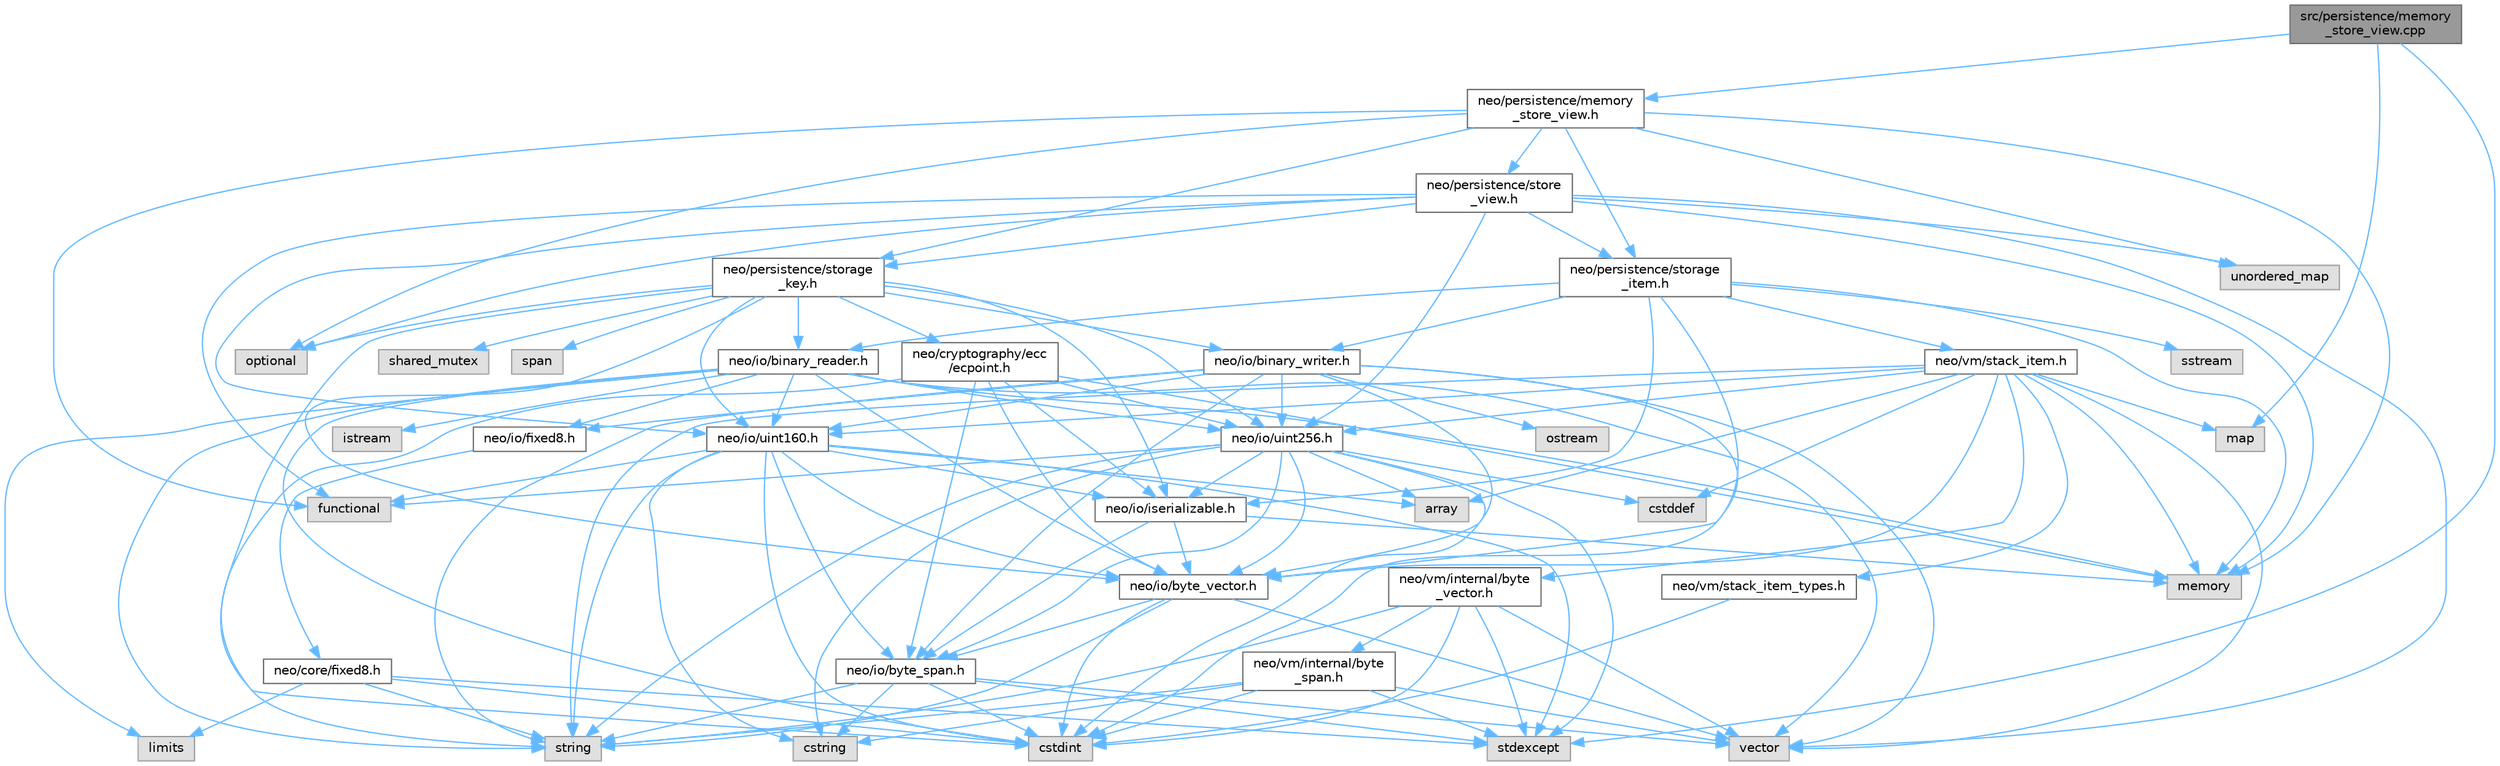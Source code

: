 digraph "src/persistence/memory_store_view.cpp"
{
 // LATEX_PDF_SIZE
  bgcolor="transparent";
  edge [fontname=Helvetica,fontsize=10,labelfontname=Helvetica,labelfontsize=10];
  node [fontname=Helvetica,fontsize=10,shape=box,height=0.2,width=0.4];
  Node1 [id="Node000001",label="src/persistence/memory\l_store_view.cpp",height=0.2,width=0.4,color="gray40", fillcolor="grey60", style="filled", fontcolor="black",tooltip=" "];
  Node1 -> Node2 [id="edge1_Node000001_Node000002",color="steelblue1",style="solid",tooltip=" "];
  Node2 [id="Node000002",label="neo/persistence/memory\l_store_view.h",height=0.2,width=0.4,color="grey40", fillcolor="white", style="filled",URL="$memory__store__view_8h.html",tooltip=" "];
  Node2 -> Node3 [id="edge2_Node000002_Node000003",color="steelblue1",style="solid",tooltip=" "];
  Node3 [id="Node000003",label="neo/persistence/storage\l_item.h",height=0.2,width=0.4,color="grey40", fillcolor="white", style="filled",URL="$persistence_2storage__item_8h.html",tooltip=" "];
  Node3 -> Node4 [id="edge3_Node000003_Node000004",color="steelblue1",style="solid",tooltip=" "];
  Node4 [id="Node000004",label="neo/io/binary_reader.h",height=0.2,width=0.4,color="grey40", fillcolor="white", style="filled",URL="$binary__reader_8h.html",tooltip=" "];
  Node4 -> Node5 [id="edge4_Node000004_Node000005",color="steelblue1",style="solid",tooltip=" "];
  Node5 [id="Node000005",label="neo/io/byte_vector.h",height=0.2,width=0.4,color="grey40", fillcolor="white", style="filled",URL="$io_2byte__vector_8h.html",tooltip=" "];
  Node5 -> Node6 [id="edge5_Node000005_Node000006",color="steelblue1",style="solid",tooltip=" "];
  Node6 [id="Node000006",label="neo/io/byte_span.h",height=0.2,width=0.4,color="grey40", fillcolor="white", style="filled",URL="$io_2byte__span_8h.html",tooltip=" "];
  Node6 -> Node7 [id="edge6_Node000006_Node000007",color="steelblue1",style="solid",tooltip=" "];
  Node7 [id="Node000007",label="cstdint",height=0.2,width=0.4,color="grey60", fillcolor="#E0E0E0", style="filled",tooltip=" "];
  Node6 -> Node8 [id="edge7_Node000006_Node000008",color="steelblue1",style="solid",tooltip=" "];
  Node8 [id="Node000008",label="cstring",height=0.2,width=0.4,color="grey60", fillcolor="#E0E0E0", style="filled",tooltip=" "];
  Node6 -> Node9 [id="edge8_Node000006_Node000009",color="steelblue1",style="solid",tooltip=" "];
  Node9 [id="Node000009",label="stdexcept",height=0.2,width=0.4,color="grey60", fillcolor="#E0E0E0", style="filled",tooltip=" "];
  Node6 -> Node10 [id="edge9_Node000006_Node000010",color="steelblue1",style="solid",tooltip=" "];
  Node10 [id="Node000010",label="string",height=0.2,width=0.4,color="grey60", fillcolor="#E0E0E0", style="filled",tooltip=" "];
  Node6 -> Node11 [id="edge10_Node000006_Node000011",color="steelblue1",style="solid",tooltip=" "];
  Node11 [id="Node000011",label="vector",height=0.2,width=0.4,color="grey60", fillcolor="#E0E0E0", style="filled",tooltip=" "];
  Node5 -> Node7 [id="edge11_Node000005_Node000007",color="steelblue1",style="solid",tooltip=" "];
  Node5 -> Node10 [id="edge12_Node000005_Node000010",color="steelblue1",style="solid",tooltip=" "];
  Node5 -> Node11 [id="edge13_Node000005_Node000011",color="steelblue1",style="solid",tooltip=" "];
  Node4 -> Node12 [id="edge14_Node000004_Node000012",color="steelblue1",style="solid",tooltip=" "];
  Node12 [id="Node000012",label="neo/io/fixed8.h",height=0.2,width=0.4,color="grey40", fillcolor="white", style="filled",URL="$io_2fixed8_8h.html",tooltip=" "];
  Node12 -> Node13 [id="edge15_Node000012_Node000013",color="steelblue1",style="solid",tooltip=" "];
  Node13 [id="Node000013",label="neo/core/fixed8.h",height=0.2,width=0.4,color="grey40", fillcolor="white", style="filled",URL="$core_2fixed8_8h.html",tooltip=" "];
  Node13 -> Node7 [id="edge16_Node000013_Node000007",color="steelblue1",style="solid",tooltip=" "];
  Node13 -> Node14 [id="edge17_Node000013_Node000014",color="steelblue1",style="solid",tooltip=" "];
  Node14 [id="Node000014",label="limits",height=0.2,width=0.4,color="grey60", fillcolor="#E0E0E0", style="filled",tooltip=" "];
  Node13 -> Node9 [id="edge18_Node000013_Node000009",color="steelblue1",style="solid",tooltip=" "];
  Node13 -> Node10 [id="edge19_Node000013_Node000010",color="steelblue1",style="solid",tooltip=" "];
  Node4 -> Node15 [id="edge20_Node000004_Node000015",color="steelblue1",style="solid",tooltip=" "];
  Node15 [id="Node000015",label="neo/io/uint160.h",height=0.2,width=0.4,color="grey40", fillcolor="white", style="filled",URL="$uint160_8h.html",tooltip=" "];
  Node15 -> Node6 [id="edge21_Node000015_Node000006",color="steelblue1",style="solid",tooltip=" "];
  Node15 -> Node5 [id="edge22_Node000015_Node000005",color="steelblue1",style="solid",tooltip=" "];
  Node15 -> Node16 [id="edge23_Node000015_Node000016",color="steelblue1",style="solid",tooltip=" "];
  Node16 [id="Node000016",label="neo/io/iserializable.h",height=0.2,width=0.4,color="grey40", fillcolor="white", style="filled",URL="$iserializable_8h.html",tooltip=" "];
  Node16 -> Node6 [id="edge24_Node000016_Node000006",color="steelblue1",style="solid",tooltip=" "];
  Node16 -> Node5 [id="edge25_Node000016_Node000005",color="steelblue1",style="solid",tooltip=" "];
  Node16 -> Node17 [id="edge26_Node000016_Node000017",color="steelblue1",style="solid",tooltip=" "];
  Node17 [id="Node000017",label="memory",height=0.2,width=0.4,color="grey60", fillcolor="#E0E0E0", style="filled",tooltip=" "];
  Node15 -> Node18 [id="edge27_Node000015_Node000018",color="steelblue1",style="solid",tooltip=" "];
  Node18 [id="Node000018",label="array",height=0.2,width=0.4,color="grey60", fillcolor="#E0E0E0", style="filled",tooltip=" "];
  Node15 -> Node7 [id="edge28_Node000015_Node000007",color="steelblue1",style="solid",tooltip=" "];
  Node15 -> Node8 [id="edge29_Node000015_Node000008",color="steelblue1",style="solid",tooltip=" "];
  Node15 -> Node19 [id="edge30_Node000015_Node000019",color="steelblue1",style="solid",tooltip=" "];
  Node19 [id="Node000019",label="functional",height=0.2,width=0.4,color="grey60", fillcolor="#E0E0E0", style="filled",tooltip=" "];
  Node15 -> Node9 [id="edge31_Node000015_Node000009",color="steelblue1",style="solid",tooltip=" "];
  Node15 -> Node10 [id="edge32_Node000015_Node000010",color="steelblue1",style="solid",tooltip=" "];
  Node4 -> Node20 [id="edge33_Node000004_Node000020",color="steelblue1",style="solid",tooltip=" "];
  Node20 [id="Node000020",label="neo/io/uint256.h",height=0.2,width=0.4,color="grey40", fillcolor="white", style="filled",URL="$uint256_8h.html",tooltip=" "];
  Node20 -> Node6 [id="edge34_Node000020_Node000006",color="steelblue1",style="solid",tooltip=" "];
  Node20 -> Node5 [id="edge35_Node000020_Node000005",color="steelblue1",style="solid",tooltip=" "];
  Node20 -> Node16 [id="edge36_Node000020_Node000016",color="steelblue1",style="solid",tooltip=" "];
  Node20 -> Node18 [id="edge37_Node000020_Node000018",color="steelblue1",style="solid",tooltip=" "];
  Node20 -> Node21 [id="edge38_Node000020_Node000021",color="steelblue1",style="solid",tooltip=" "];
  Node21 [id="Node000021",label="cstddef",height=0.2,width=0.4,color="grey60", fillcolor="#E0E0E0", style="filled",tooltip=" "];
  Node20 -> Node7 [id="edge39_Node000020_Node000007",color="steelblue1",style="solid",tooltip=" "];
  Node20 -> Node8 [id="edge40_Node000020_Node000008",color="steelblue1",style="solid",tooltip=" "];
  Node20 -> Node19 [id="edge41_Node000020_Node000019",color="steelblue1",style="solid",tooltip=" "];
  Node20 -> Node9 [id="edge42_Node000020_Node000009",color="steelblue1",style="solid",tooltip=" "];
  Node20 -> Node10 [id="edge43_Node000020_Node000010",color="steelblue1",style="solid",tooltip=" "];
  Node4 -> Node7 [id="edge44_Node000004_Node000007",color="steelblue1",style="solid",tooltip=" "];
  Node4 -> Node22 [id="edge45_Node000004_Node000022",color="steelblue1",style="solid",tooltip=" "];
  Node22 [id="Node000022",label="istream",height=0.2,width=0.4,color="grey60", fillcolor="#E0E0E0", style="filled",tooltip=" "];
  Node4 -> Node14 [id="edge46_Node000004_Node000014",color="steelblue1",style="solid",tooltip=" "];
  Node4 -> Node17 [id="edge47_Node000004_Node000017",color="steelblue1",style="solid",tooltip=" "];
  Node4 -> Node10 [id="edge48_Node000004_Node000010",color="steelblue1",style="solid",tooltip=" "];
  Node4 -> Node11 [id="edge49_Node000004_Node000011",color="steelblue1",style="solid",tooltip=" "];
  Node3 -> Node23 [id="edge50_Node000003_Node000023",color="steelblue1",style="solid",tooltip=" "];
  Node23 [id="Node000023",label="neo/io/binary_writer.h",height=0.2,width=0.4,color="grey40", fillcolor="white", style="filled",URL="$binary__writer_8h.html",tooltip=" "];
  Node23 -> Node6 [id="edge51_Node000023_Node000006",color="steelblue1",style="solid",tooltip=" "];
  Node23 -> Node5 [id="edge52_Node000023_Node000005",color="steelblue1",style="solid",tooltip=" "];
  Node23 -> Node12 [id="edge53_Node000023_Node000012",color="steelblue1",style="solid",tooltip=" "];
  Node23 -> Node15 [id="edge54_Node000023_Node000015",color="steelblue1",style="solid",tooltip=" "];
  Node23 -> Node20 [id="edge55_Node000023_Node000020",color="steelblue1",style="solid",tooltip=" "];
  Node23 -> Node7 [id="edge56_Node000023_Node000007",color="steelblue1",style="solid",tooltip=" "];
  Node23 -> Node24 [id="edge57_Node000023_Node000024",color="steelblue1",style="solid",tooltip=" "];
  Node24 [id="Node000024",label="ostream",height=0.2,width=0.4,color="grey60", fillcolor="#E0E0E0", style="filled",tooltip=" "];
  Node23 -> Node10 [id="edge58_Node000023_Node000010",color="steelblue1",style="solid",tooltip=" "];
  Node23 -> Node11 [id="edge59_Node000023_Node000011",color="steelblue1",style="solid",tooltip=" "];
  Node3 -> Node5 [id="edge60_Node000003_Node000005",color="steelblue1",style="solid",tooltip=" "];
  Node3 -> Node16 [id="edge61_Node000003_Node000016",color="steelblue1",style="solid",tooltip=" "];
  Node3 -> Node25 [id="edge62_Node000003_Node000025",color="steelblue1",style="solid",tooltip=" "];
  Node25 [id="Node000025",label="neo/vm/stack_item.h",height=0.2,width=0.4,color="grey40", fillcolor="white", style="filled",URL="$stack__item_8h.html",tooltip=" "];
  Node25 -> Node5 [id="edge63_Node000025_Node000005",color="steelblue1",style="solid",tooltip=" "];
  Node25 -> Node15 [id="edge64_Node000025_Node000015",color="steelblue1",style="solid",tooltip=" "];
  Node25 -> Node20 [id="edge65_Node000025_Node000020",color="steelblue1",style="solid",tooltip=" "];
  Node25 -> Node26 [id="edge66_Node000025_Node000026",color="steelblue1",style="solid",tooltip=" "];
  Node26 [id="Node000026",label="neo/vm/internal/byte\l_vector.h",height=0.2,width=0.4,color="grey40", fillcolor="white", style="filled",URL="$vm_2internal_2byte__vector_8h.html",tooltip=" "];
  Node26 -> Node27 [id="edge67_Node000026_Node000027",color="steelblue1",style="solid",tooltip=" "];
  Node27 [id="Node000027",label="neo/vm/internal/byte\l_span.h",height=0.2,width=0.4,color="grey40", fillcolor="white", style="filled",URL="$vm_2internal_2byte__span_8h.html",tooltip=" "];
  Node27 -> Node7 [id="edge68_Node000027_Node000007",color="steelblue1",style="solid",tooltip=" "];
  Node27 -> Node8 [id="edge69_Node000027_Node000008",color="steelblue1",style="solid",tooltip=" "];
  Node27 -> Node9 [id="edge70_Node000027_Node000009",color="steelblue1",style="solid",tooltip=" "];
  Node27 -> Node10 [id="edge71_Node000027_Node000010",color="steelblue1",style="solid",tooltip=" "];
  Node27 -> Node11 [id="edge72_Node000027_Node000011",color="steelblue1",style="solid",tooltip=" "];
  Node26 -> Node7 [id="edge73_Node000026_Node000007",color="steelblue1",style="solid",tooltip=" "];
  Node26 -> Node9 [id="edge74_Node000026_Node000009",color="steelblue1",style="solid",tooltip=" "];
  Node26 -> Node10 [id="edge75_Node000026_Node000010",color="steelblue1",style="solid",tooltip=" "];
  Node26 -> Node11 [id="edge76_Node000026_Node000011",color="steelblue1",style="solid",tooltip=" "];
  Node25 -> Node28 [id="edge77_Node000025_Node000028",color="steelblue1",style="solid",tooltip=" "];
  Node28 [id="Node000028",label="neo/vm/stack_item_types.h",height=0.2,width=0.4,color="grey40", fillcolor="white", style="filled",URL="$stack__item__types_8h.html",tooltip=" "];
  Node28 -> Node7 [id="edge78_Node000028_Node000007",color="steelblue1",style="solid",tooltip=" "];
  Node25 -> Node18 [id="edge79_Node000025_Node000018",color="steelblue1",style="solid",tooltip=" "];
  Node25 -> Node21 [id="edge80_Node000025_Node000021",color="steelblue1",style="solid",tooltip=" "];
  Node25 -> Node29 [id="edge81_Node000025_Node000029",color="steelblue1",style="solid",tooltip=" "];
  Node29 [id="Node000029",label="map",height=0.2,width=0.4,color="grey60", fillcolor="#E0E0E0", style="filled",tooltip=" "];
  Node25 -> Node17 [id="edge82_Node000025_Node000017",color="steelblue1",style="solid",tooltip=" "];
  Node25 -> Node10 [id="edge83_Node000025_Node000010",color="steelblue1",style="solid",tooltip=" "];
  Node25 -> Node11 [id="edge84_Node000025_Node000011",color="steelblue1",style="solid",tooltip=" "];
  Node3 -> Node17 [id="edge85_Node000003_Node000017",color="steelblue1",style="solid",tooltip=" "];
  Node3 -> Node30 [id="edge86_Node000003_Node000030",color="steelblue1",style="solid",tooltip=" "];
  Node30 [id="Node000030",label="sstream",height=0.2,width=0.4,color="grey60", fillcolor="#E0E0E0", style="filled",tooltip=" "];
  Node2 -> Node31 [id="edge87_Node000002_Node000031",color="steelblue1",style="solid",tooltip=" "];
  Node31 [id="Node000031",label="neo/persistence/storage\l_key.h",height=0.2,width=0.4,color="grey40", fillcolor="white", style="filled",URL="$persistence_2storage__key_8h.html",tooltip=" "];
  Node31 -> Node32 [id="edge88_Node000031_Node000032",color="steelblue1",style="solid",tooltip=" "];
  Node32 [id="Node000032",label="neo/cryptography/ecc\l/ecpoint.h",height=0.2,width=0.4,color="grey40", fillcolor="white", style="filled",URL="$ecpoint_8h.html",tooltip=" "];
  Node32 -> Node6 [id="edge89_Node000032_Node000006",color="steelblue1",style="solid",tooltip=" "];
  Node32 -> Node5 [id="edge90_Node000032_Node000005",color="steelblue1",style="solid",tooltip=" "];
  Node32 -> Node16 [id="edge91_Node000032_Node000016",color="steelblue1",style="solid",tooltip=" "];
  Node32 -> Node20 [id="edge92_Node000032_Node000020",color="steelblue1",style="solid",tooltip=" "];
  Node32 -> Node17 [id="edge93_Node000032_Node000017",color="steelblue1",style="solid",tooltip=" "];
  Node32 -> Node10 [id="edge94_Node000032_Node000010",color="steelblue1",style="solid",tooltip=" "];
  Node31 -> Node4 [id="edge95_Node000031_Node000004",color="steelblue1",style="solid",tooltip=" "];
  Node31 -> Node23 [id="edge96_Node000031_Node000023",color="steelblue1",style="solid",tooltip=" "];
  Node31 -> Node5 [id="edge97_Node000031_Node000005",color="steelblue1",style="solid",tooltip=" "];
  Node31 -> Node16 [id="edge98_Node000031_Node000016",color="steelblue1",style="solid",tooltip=" "];
  Node31 -> Node15 [id="edge99_Node000031_Node000015",color="steelblue1",style="solid",tooltip=" "];
  Node31 -> Node20 [id="edge100_Node000031_Node000020",color="steelblue1",style="solid",tooltip=" "];
  Node31 -> Node7 [id="edge101_Node000031_Node000007",color="steelblue1",style="solid",tooltip=" "];
  Node31 -> Node33 [id="edge102_Node000031_Node000033",color="steelblue1",style="solid",tooltip=" "];
  Node33 [id="Node000033",label="optional",height=0.2,width=0.4,color="grey60", fillcolor="#E0E0E0", style="filled",tooltip=" "];
  Node31 -> Node34 [id="edge103_Node000031_Node000034",color="steelblue1",style="solid",tooltip=" "];
  Node34 [id="Node000034",label="shared_mutex",height=0.2,width=0.4,color="grey60", fillcolor="#E0E0E0", style="filled",tooltip=" "];
  Node31 -> Node35 [id="edge104_Node000031_Node000035",color="steelblue1",style="solid",tooltip=" "];
  Node35 [id="Node000035",label="span",height=0.2,width=0.4,color="grey60", fillcolor="#E0E0E0", style="filled",tooltip=" "];
  Node2 -> Node36 [id="edge105_Node000002_Node000036",color="steelblue1",style="solid",tooltip=" "];
  Node36 [id="Node000036",label="neo/persistence/store\l_view.h",height=0.2,width=0.4,color="grey40", fillcolor="white", style="filled",URL="$store__view_8h.html",tooltip=" "];
  Node36 -> Node15 [id="edge106_Node000036_Node000015",color="steelblue1",style="solid",tooltip=" "];
  Node36 -> Node20 [id="edge107_Node000036_Node000020",color="steelblue1",style="solid",tooltip=" "];
  Node36 -> Node3 [id="edge108_Node000036_Node000003",color="steelblue1",style="solid",tooltip=" "];
  Node36 -> Node31 [id="edge109_Node000036_Node000031",color="steelblue1",style="solid",tooltip=" "];
  Node36 -> Node19 [id="edge110_Node000036_Node000019",color="steelblue1",style="solid",tooltip=" "];
  Node36 -> Node17 [id="edge111_Node000036_Node000017",color="steelblue1",style="solid",tooltip=" "];
  Node36 -> Node33 [id="edge112_Node000036_Node000033",color="steelblue1",style="solid",tooltip=" "];
  Node36 -> Node37 [id="edge113_Node000036_Node000037",color="steelblue1",style="solid",tooltip=" "];
  Node37 [id="Node000037",label="unordered_map",height=0.2,width=0.4,color="grey60", fillcolor="#E0E0E0", style="filled",tooltip=" "];
  Node36 -> Node11 [id="edge114_Node000036_Node000011",color="steelblue1",style="solid",tooltip=" "];
  Node2 -> Node19 [id="edge115_Node000002_Node000019",color="steelblue1",style="solid",tooltip=" "];
  Node2 -> Node17 [id="edge116_Node000002_Node000017",color="steelblue1",style="solid",tooltip=" "];
  Node2 -> Node33 [id="edge117_Node000002_Node000033",color="steelblue1",style="solid",tooltip=" "];
  Node2 -> Node37 [id="edge118_Node000002_Node000037",color="steelblue1",style="solid",tooltip=" "];
  Node1 -> Node29 [id="edge119_Node000001_Node000029",color="steelblue1",style="solid",tooltip=" "];
  Node1 -> Node9 [id="edge120_Node000001_Node000009",color="steelblue1",style="solid",tooltip=" "];
}
